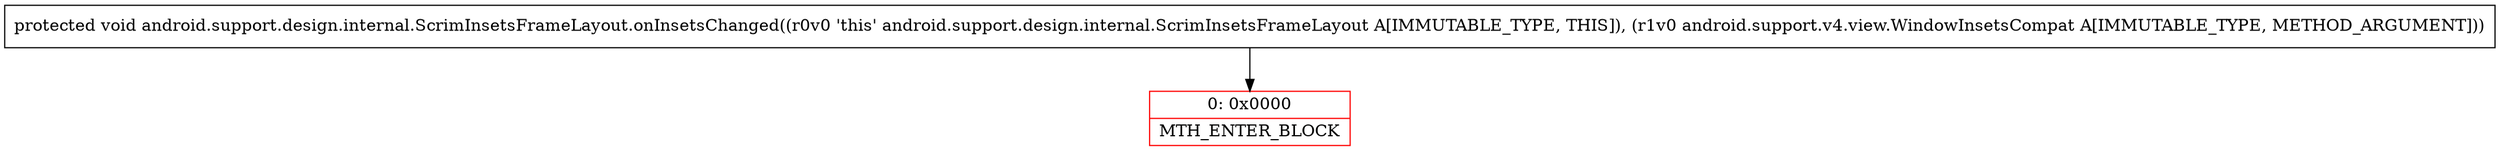 digraph "CFG forandroid.support.design.internal.ScrimInsetsFrameLayout.onInsetsChanged(Landroid\/support\/v4\/view\/WindowInsetsCompat;)V" {
subgraph cluster_Region_1168426711 {
label = "R(0)";
node [shape=record,color=blue];
}
Node_0 [shape=record,color=red,label="{0\:\ 0x0000|MTH_ENTER_BLOCK\l}"];
MethodNode[shape=record,label="{protected void android.support.design.internal.ScrimInsetsFrameLayout.onInsetsChanged((r0v0 'this' android.support.design.internal.ScrimInsetsFrameLayout A[IMMUTABLE_TYPE, THIS]), (r1v0 android.support.v4.view.WindowInsetsCompat A[IMMUTABLE_TYPE, METHOD_ARGUMENT])) }"];
MethodNode -> Node_0;
}

